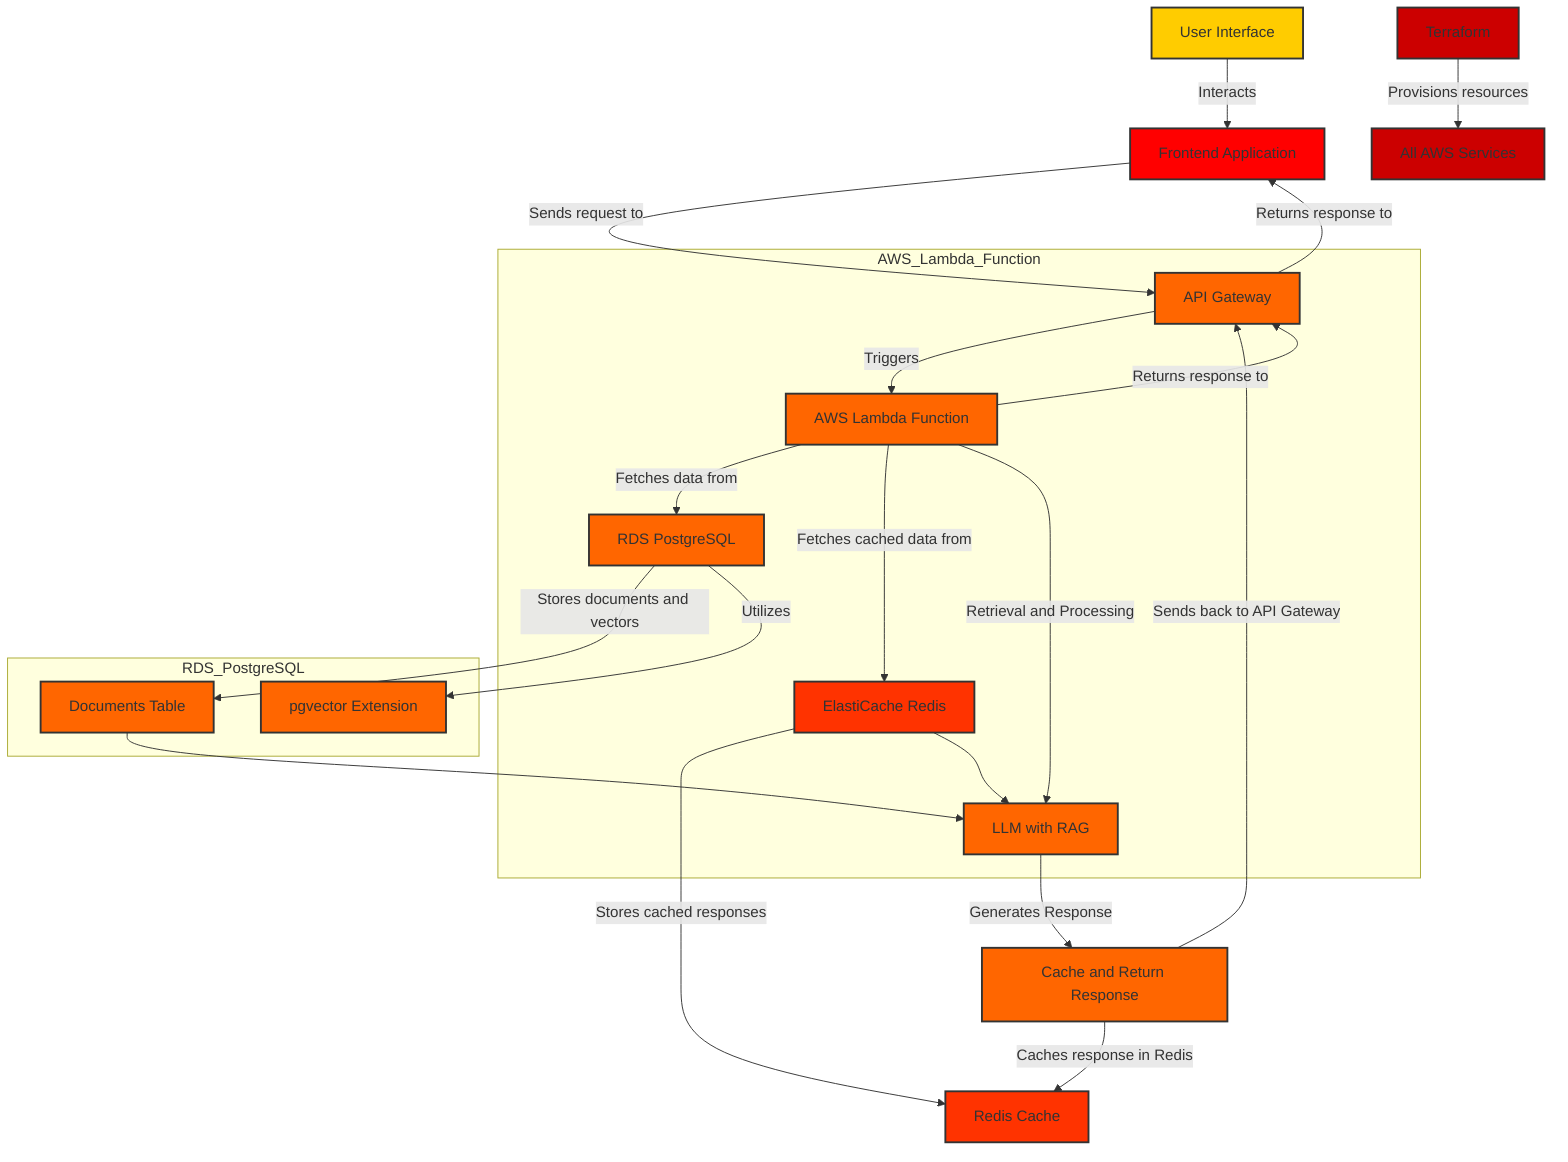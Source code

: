 graph TD
  %% Define Colors
  classDef user fill:#ffcc00,stroke:#333,stroke-width:2px;
  classDef frontend fill:#ff9900,stroke:#333,stroke-width:2px;
  classDef aws fill:#ff6600,stroke:#333,stroke-width:2px;
  classDef storage fill:#ff3300,stroke:#333,stroke-width:2px;
  classDef output fill:#ff0000,stroke:#333,stroke-width:2px;
  classDef management fill:#cc0000,stroke:#333,stroke-width:2px;

  %% User Interaction
  A[User Interface] -->|Interacts| B[Frontend Application]
  class A,B user

  %% Frontend
  B -->|Sends request to| C[API Gateway]
  class C aws

  %% AWS Infrastructure
  C -->|Triggers| D[AWS Lambda Function]

  subgraph AWS_Lambda_Function
    D -->|Fetches data from| E[RDS PostgreSQL]
    D -->|Fetches cached data from| G[ElastiCache Redis]
    D -->|Returns response to| C
    D -->|Retrieval and Processing| L[LLM with RAG]
    class D aws
  end

  subgraph RDS_PostgreSQL
    E -->|Stores documents and vectors| H[Documents Table]
    E -->|Utilizes| F[pgvector Extension]
    H --> L
    class E,H,F aws
  end

  %% Storage
  G -->|Stores cached responses| G1[Redis Cache]
  G --> L
  class G,G1 storage

  %% LLM and RAG Processing
  L -->|Generates Response| K[Cache and Return Response]
  K -->|Caches response in Redis| G1
  K -->|Sends back to API Gateway| C
  class L,K aws

  %% Output
  C -->|Returns response to| B
  class B output

  %% Management
  I[Terraform] -->|Provisions resources| AWS[All AWS Services]
  class I,AWS management